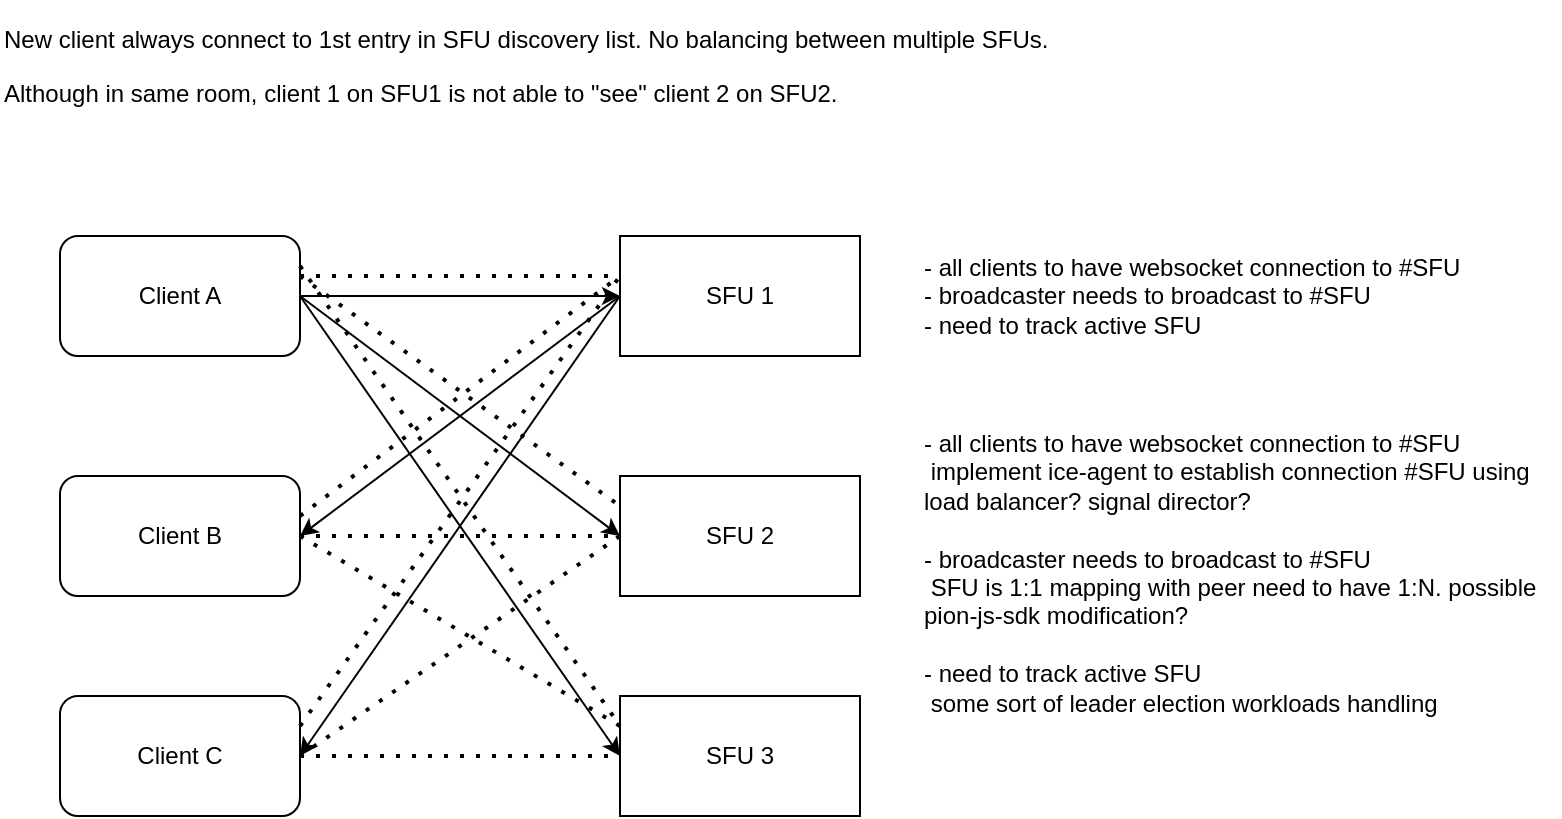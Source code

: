 <mxfile version="20.8.5" type="github">
  <diagram id="jWzdyvu30lq7AGVPK6PT" name="Page-1">
    <mxGraphModel dx="320" dy="633" grid="1" gridSize="10" guides="1" tooltips="1" connect="1" arrows="1" fold="1" page="1" pageScale="1" pageWidth="827" pageHeight="1169" math="0" shadow="0">
      <root>
        <mxCell id="0" />
        <mxCell id="1" parent="0" />
        <mxCell id="12W18e1K1DueuRlbeWnv-2" value="Client A" style="rounded=1;whiteSpace=wrap;html=1;" vertex="1" parent="1">
          <mxGeometry x="40" y="120" width="120" height="60" as="geometry" />
        </mxCell>
        <mxCell id="12W18e1K1DueuRlbeWnv-3" value="Client B" style="rounded=1;whiteSpace=wrap;html=1;" vertex="1" parent="1">
          <mxGeometry x="40" y="240" width="120" height="60" as="geometry" />
        </mxCell>
        <mxCell id="12W18e1K1DueuRlbeWnv-4" value="Client C" style="rounded=1;whiteSpace=wrap;html=1;" vertex="1" parent="1">
          <mxGeometry x="40" y="350" width="120" height="60" as="geometry" />
        </mxCell>
        <mxCell id="12W18e1K1DueuRlbeWnv-5" value="SFU 1" style="rounded=0;whiteSpace=wrap;html=1;" vertex="1" parent="1">
          <mxGeometry x="320" y="120" width="120" height="60" as="geometry" />
        </mxCell>
        <mxCell id="12W18e1K1DueuRlbeWnv-6" value="SFU 2" style="rounded=0;whiteSpace=wrap;html=1;" vertex="1" parent="1">
          <mxGeometry x="320" y="240" width="120" height="60" as="geometry" />
        </mxCell>
        <mxCell id="12W18e1K1DueuRlbeWnv-7" value="SFU 3" style="rounded=0;whiteSpace=wrap;html=1;" vertex="1" parent="1">
          <mxGeometry x="320" y="350" width="120" height="60" as="geometry" />
        </mxCell>
        <mxCell id="12W18e1K1DueuRlbeWnv-17" value="" style="endArrow=classic;html=1;rounded=0;exitX=1;exitY=0.5;exitDx=0;exitDy=0;" edge="1" parent="1" source="12W18e1K1DueuRlbeWnv-2" target="12W18e1K1DueuRlbeWnv-5">
          <mxGeometry width="50" height="50" relative="1" as="geometry">
            <mxPoint x="400" y="400" as="sourcePoint" />
            <mxPoint x="450" y="350" as="targetPoint" />
          </mxGeometry>
        </mxCell>
        <mxCell id="12W18e1K1DueuRlbeWnv-20" value="" style="endArrow=classic;html=1;rounded=0;exitX=0;exitY=0.5;exitDx=0;exitDy=0;entryX=1;entryY=0.5;entryDx=0;entryDy=0;" edge="1" parent="1" source="12W18e1K1DueuRlbeWnv-5" target="12W18e1K1DueuRlbeWnv-3">
          <mxGeometry width="50" height="50" relative="1" as="geometry">
            <mxPoint x="220" y="230" as="sourcePoint" />
            <mxPoint x="270" y="180" as="targetPoint" />
          </mxGeometry>
        </mxCell>
        <mxCell id="12W18e1K1DueuRlbeWnv-21" value="" style="endArrow=classic;html=1;rounded=0;exitX=0;exitY=0.5;exitDx=0;exitDy=0;entryX=1;entryY=0.5;entryDx=0;entryDy=0;" edge="1" parent="1" source="12W18e1K1DueuRlbeWnv-5" target="12W18e1K1DueuRlbeWnv-4">
          <mxGeometry width="50" height="50" relative="1" as="geometry">
            <mxPoint x="330" y="160" as="sourcePoint" />
            <mxPoint x="170" y="280" as="targetPoint" />
          </mxGeometry>
        </mxCell>
        <mxCell id="12W18e1K1DueuRlbeWnv-22" value="" style="endArrow=classic;html=1;rounded=0;exitX=1;exitY=0.5;exitDx=0;exitDy=0;entryX=0;entryY=0.5;entryDx=0;entryDy=0;" edge="1" parent="1" source="12W18e1K1DueuRlbeWnv-2" target="12W18e1K1DueuRlbeWnv-6">
          <mxGeometry width="50" height="50" relative="1" as="geometry">
            <mxPoint x="170" y="160" as="sourcePoint" />
            <mxPoint x="330" y="160" as="targetPoint" />
          </mxGeometry>
        </mxCell>
        <mxCell id="12W18e1K1DueuRlbeWnv-23" value="" style="endArrow=classic;html=1;rounded=0;exitX=1;exitY=0.5;exitDx=0;exitDy=0;entryX=0;entryY=0.5;entryDx=0;entryDy=0;" edge="1" parent="1" source="12W18e1K1DueuRlbeWnv-2" target="12W18e1K1DueuRlbeWnv-7">
          <mxGeometry width="50" height="50" relative="1" as="geometry">
            <mxPoint x="170" y="160" as="sourcePoint" />
            <mxPoint x="330" y="280" as="targetPoint" />
          </mxGeometry>
        </mxCell>
        <mxCell id="12W18e1K1DueuRlbeWnv-24" value="" style="endArrow=none;dashed=1;html=1;dashPattern=1 3;strokeWidth=2;rounded=0;" edge="1" parent="1">
          <mxGeometry width="50" height="50" relative="1" as="geometry">
            <mxPoint x="160" y="140" as="sourcePoint" />
            <mxPoint x="320" y="140" as="targetPoint" />
          </mxGeometry>
        </mxCell>
        <mxCell id="12W18e1K1DueuRlbeWnv-25" value="" style="endArrow=none;dashed=1;html=1;dashPattern=1 3;strokeWidth=2;rounded=0;entryX=0;entryY=0.25;entryDx=0;entryDy=0;" edge="1" parent="1" target="12W18e1K1DueuRlbeWnv-6">
          <mxGeometry width="50" height="50" relative="1" as="geometry">
            <mxPoint x="160" y="140" as="sourcePoint" />
            <mxPoint x="320" y="160" as="targetPoint" />
          </mxGeometry>
        </mxCell>
        <mxCell id="12W18e1K1DueuRlbeWnv-26" value="" style="endArrow=none;dashed=1;html=1;dashPattern=1 3;strokeWidth=2;rounded=0;entryX=0;entryY=0.25;entryDx=0;entryDy=0;exitX=1;exitY=0.25;exitDx=0;exitDy=0;" edge="1" parent="1" source="12W18e1K1DueuRlbeWnv-2" target="12W18e1K1DueuRlbeWnv-7">
          <mxGeometry width="50" height="50" relative="1" as="geometry">
            <mxPoint x="170" y="220" as="sourcePoint" />
            <mxPoint x="330" y="265" as="targetPoint" />
          </mxGeometry>
        </mxCell>
        <mxCell id="12W18e1K1DueuRlbeWnv-27" value="" style="endArrow=none;dashed=1;html=1;dashPattern=1 3;strokeWidth=2;rounded=0;" edge="1" parent="1">
          <mxGeometry width="50" height="50" relative="1" as="geometry">
            <mxPoint x="160" y="260" as="sourcePoint" />
            <mxPoint x="320" y="140" as="targetPoint" />
          </mxGeometry>
        </mxCell>
        <mxCell id="12W18e1K1DueuRlbeWnv-28" value="" style="endArrow=none;dashed=1;html=1;dashPattern=1 3;strokeWidth=2;rounded=0;entryX=0;entryY=0.5;entryDx=0;entryDy=0;exitX=1;exitY=0.5;exitDx=0;exitDy=0;" edge="1" parent="1" source="12W18e1K1DueuRlbeWnv-3" target="12W18e1K1DueuRlbeWnv-6">
          <mxGeometry width="50" height="50" relative="1" as="geometry">
            <mxPoint x="490" y="320" as="sourcePoint" />
            <mxPoint x="650" y="200" as="targetPoint" />
          </mxGeometry>
        </mxCell>
        <mxCell id="12W18e1K1DueuRlbeWnv-29" value="" style="endArrow=none;dashed=1;html=1;dashPattern=1 3;strokeWidth=2;rounded=0;entryX=0;entryY=0.25;entryDx=0;entryDy=0;exitX=1;exitY=0.5;exitDx=0;exitDy=0;" edge="1" parent="1" source="12W18e1K1DueuRlbeWnv-3" target="12W18e1K1DueuRlbeWnv-7">
          <mxGeometry width="50" height="50" relative="1" as="geometry">
            <mxPoint x="210" y="390" as="sourcePoint" />
            <mxPoint x="370" y="390" as="targetPoint" />
          </mxGeometry>
        </mxCell>
        <mxCell id="12W18e1K1DueuRlbeWnv-30" value="" style="endArrow=none;dashed=1;html=1;dashPattern=1 3;strokeWidth=2;rounded=0;exitX=1;exitY=0.25;exitDx=0;exitDy=0;" edge="1" parent="1" source="12W18e1K1DueuRlbeWnv-4">
          <mxGeometry width="50" height="50" relative="1" as="geometry">
            <mxPoint x="170" y="370" as="sourcePoint" />
            <mxPoint x="320" y="140" as="targetPoint" />
          </mxGeometry>
        </mxCell>
        <mxCell id="12W18e1K1DueuRlbeWnv-31" value="" style="endArrow=none;dashed=1;html=1;dashPattern=1 3;strokeWidth=2;rounded=0;exitX=1;exitY=0.5;exitDx=0;exitDy=0;entryX=0;entryY=0.5;entryDx=0;entryDy=0;" edge="1" parent="1" source="12W18e1K1DueuRlbeWnv-4" target="12W18e1K1DueuRlbeWnv-6">
          <mxGeometry width="50" height="50" relative="1" as="geometry">
            <mxPoint x="220" y="492.5" as="sourcePoint" />
            <mxPoint x="380" y="267.5" as="targetPoint" />
          </mxGeometry>
        </mxCell>
        <mxCell id="12W18e1K1DueuRlbeWnv-32" value="" style="endArrow=none;dashed=1;html=1;dashPattern=1 3;strokeWidth=2;rounded=0;exitX=1;exitY=0.5;exitDx=0;exitDy=0;entryX=0;entryY=0.5;entryDx=0;entryDy=0;" edge="1" parent="1" source="12W18e1K1DueuRlbeWnv-4" target="12W18e1K1DueuRlbeWnv-7">
          <mxGeometry width="50" height="50" relative="1" as="geometry">
            <mxPoint x="170" y="390" as="sourcePoint" />
            <mxPoint x="330" y="280" as="targetPoint" />
          </mxGeometry>
        </mxCell>
        <mxCell id="12W18e1K1DueuRlbeWnv-33" value="&lt;p data-pm-slice=&quot;1 1 [&amp;quot;todo_list&amp;quot;,null,&amp;quot;todo_item&amp;quot;,{&amp;quot;done&amp;quot;:false}]&quot;&gt;New client always connect to 1st entry in SFU discovery list. No balancing between multiple SFUs.&lt;/p&gt;&lt;p data-pm-slice=&quot;1 1 [&amp;quot;todo_list&amp;quot;,null,&amp;quot;todo_item&amp;quot;,{&amp;quot;done&amp;quot;:false}]&quot;&gt;Although in same room, client 1 on SFU1 is not able to &quot;see&quot; client 2 on SFU2.&lt;/p&gt;" style="text;html=1;strokeColor=none;fillColor=none;align=left;verticalAlign=middle;whiteSpace=wrap;rounded=0;" vertex="1" parent="1">
          <mxGeometry x="10" y="20" width="590" height="30" as="geometry" />
        </mxCell>
        <mxCell id="12W18e1K1DueuRlbeWnv-34" value="- all clients to have websocket connection to #SFU&lt;br&gt;- broadcaster needs to broadcast to #SFU&lt;br&gt;- need to track active SFU" style="text;html=1;strokeColor=none;fillColor=none;align=left;verticalAlign=middle;whiteSpace=wrap;rounded=0;" vertex="1" parent="1">
          <mxGeometry x="470" y="135" width="320" height="30" as="geometry" />
        </mxCell>
        <mxCell id="12W18e1K1DueuRlbeWnv-35" value="- all clients to have websocket connection to #SFU&lt;br&gt;&lt;span style=&quot;white-space: pre;&quot;&gt;	&lt;/span&gt;implement ice-agent to establish connection #SFU using load balancer? signal director?&lt;br&gt;&lt;br&gt;- broadcaster needs to broadcast to #SFU&lt;br&gt;&lt;span style=&quot;white-space: pre;&quot;&gt;	&lt;/span&gt;SFU is 1:1 mapping with peer need to have 1:N. possible pion-js-sdk modification?&lt;br&gt;&lt;br&gt;- need to track active SFU&lt;br&gt;&lt;span style=&quot;white-space: pre;&quot;&gt;	&lt;/span&gt;some sort of leader election workloads handling" style="text;html=1;strokeColor=none;fillColor=none;align=left;verticalAlign=top;whiteSpace=wrap;rounded=0;" vertex="1" parent="1">
          <mxGeometry x="470" y="210" width="320" height="160" as="geometry" />
        </mxCell>
      </root>
    </mxGraphModel>
  </diagram>
</mxfile>
